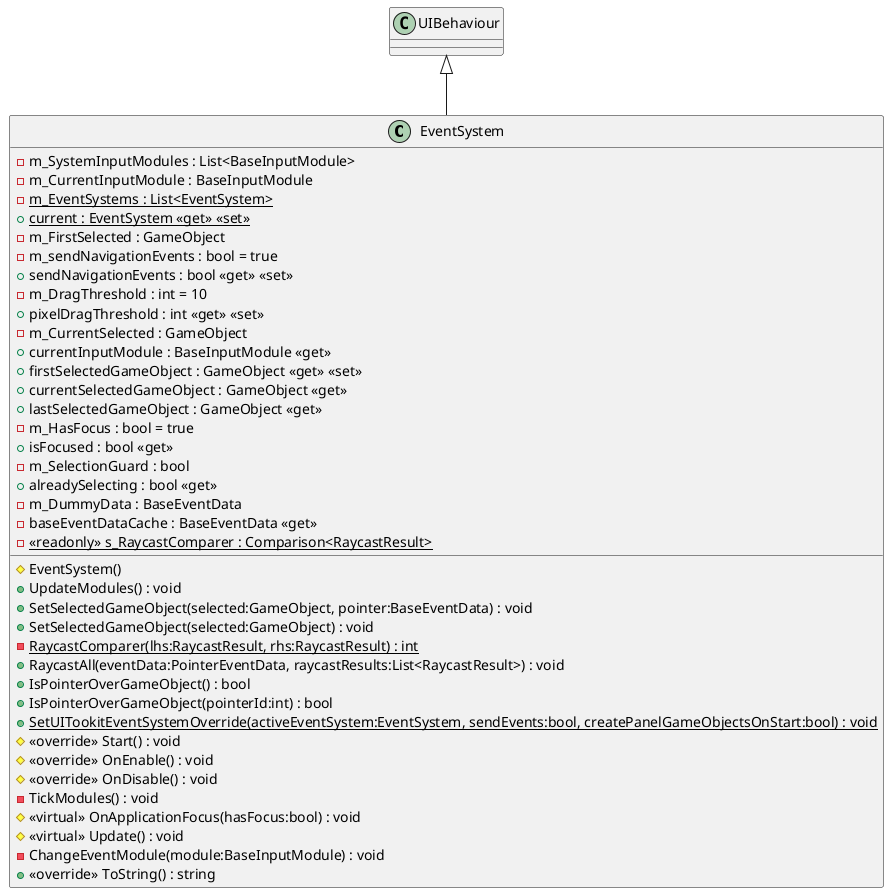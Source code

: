 @startuml
class EventSystem {
    - m_SystemInputModules : List<BaseInputModule>
    - m_CurrentInputModule : BaseInputModule
    - {static} m_EventSystems : List<EventSystem>
    + {static} current : EventSystem <<get>> <<set>>
    - m_FirstSelected : GameObject
    - m_sendNavigationEvents : bool = true
    + sendNavigationEvents : bool <<get>> <<set>>
    - m_DragThreshold : int = 10
    + pixelDragThreshold : int <<get>> <<set>>
    - m_CurrentSelected : GameObject
    + currentInputModule : BaseInputModule <<get>>
    + firstSelectedGameObject : GameObject <<get>> <<set>>
    + currentSelectedGameObject : GameObject <<get>>
    + lastSelectedGameObject : GameObject <<get>>
    - m_HasFocus : bool = true
    + isFocused : bool <<get>>
    # EventSystem()
    + UpdateModules() : void
    - m_SelectionGuard : bool
    + alreadySelecting : bool <<get>>
    + SetSelectedGameObject(selected:GameObject, pointer:BaseEventData) : void
    - m_DummyData : BaseEventData
    - baseEventDataCache : BaseEventData <<get>>
    + SetSelectedGameObject(selected:GameObject) : void
    - {static} RaycastComparer(lhs:RaycastResult, rhs:RaycastResult) : int
    - {static} <<readonly>> s_RaycastComparer : Comparison<RaycastResult>
    + RaycastAll(eventData:PointerEventData, raycastResults:List<RaycastResult>) : void
    + IsPointerOverGameObject() : bool
    + IsPointerOverGameObject(pointerId:int) : bool
    + {static} SetUITookitEventSystemOverride(activeEventSystem:EventSystem, sendEvents:bool, createPanelGameObjectsOnStart:bool) : void
    # <<override>> Start() : void
    # <<override>> OnEnable() : void
    # <<override>> OnDisable() : void
    - TickModules() : void
    # <<virtual>> OnApplicationFocus(hasFocus:bool) : void
    # <<virtual>> Update() : void
    - ChangeEventModule(module:BaseInputModule) : void
    + <<override>> ToString() : string
}
UIBehaviour <|-- EventSystem
@enduml
